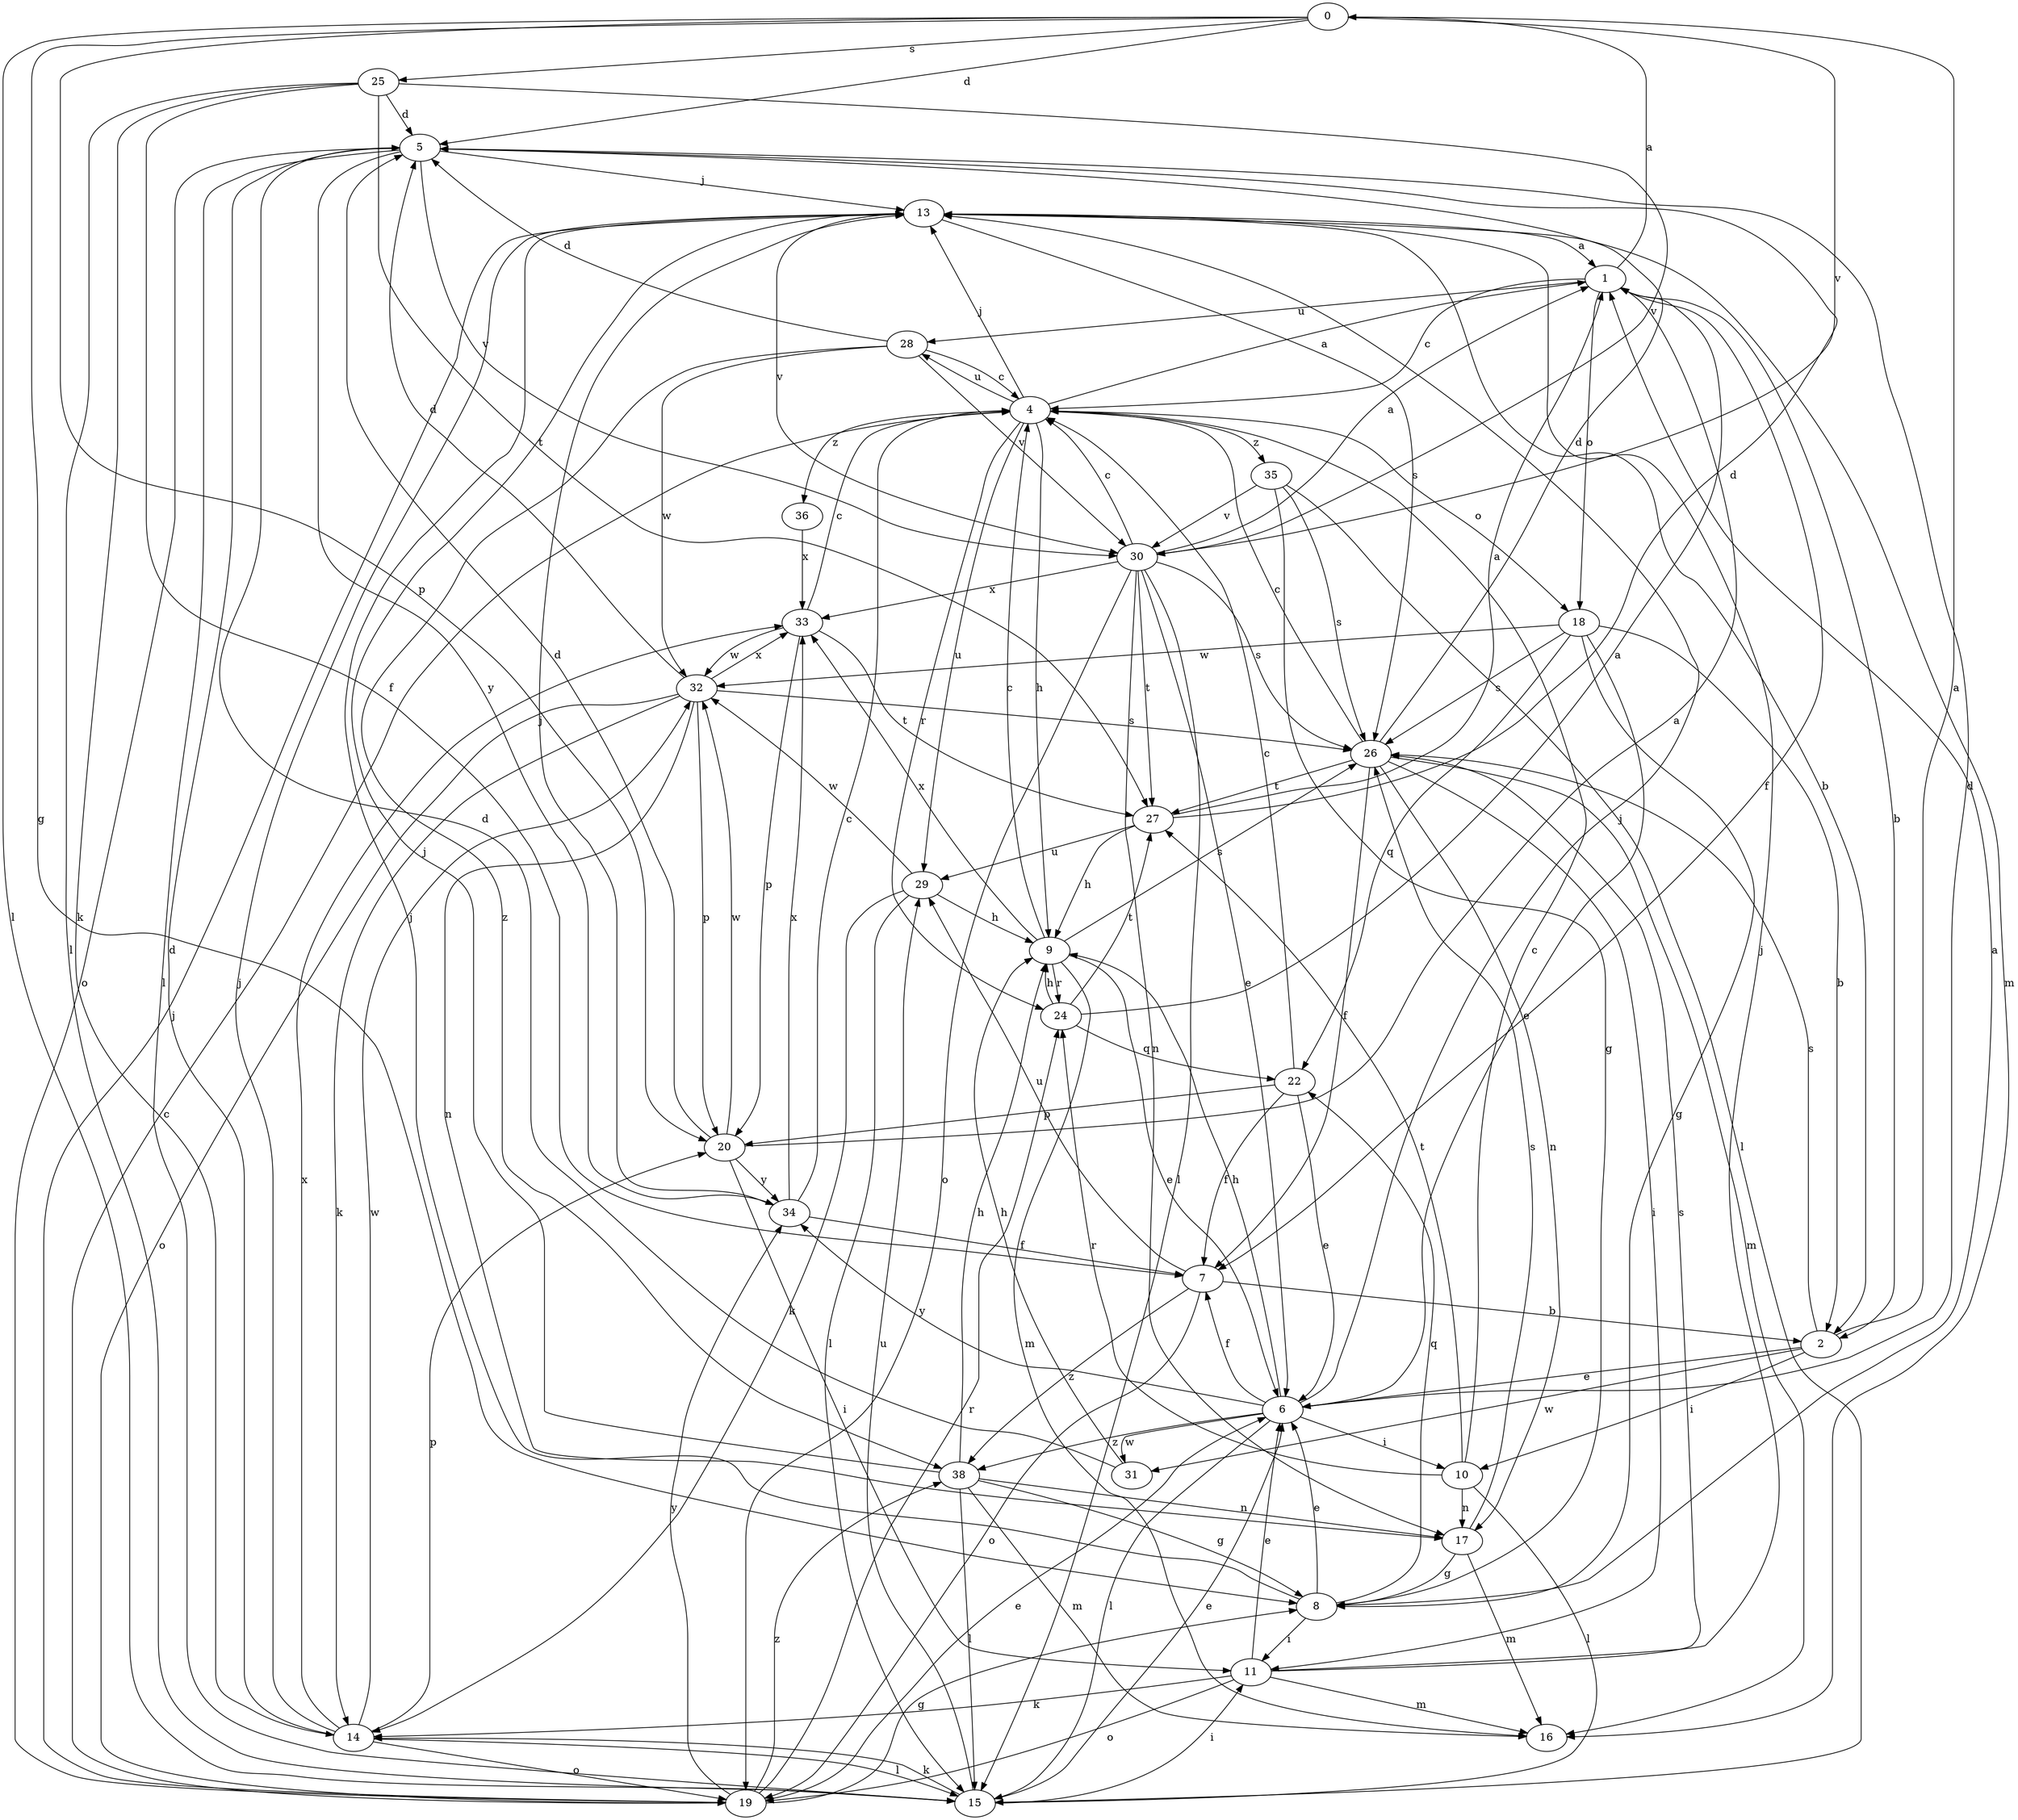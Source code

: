 strict digraph  {
0;
1;
2;
4;
5;
6;
7;
8;
9;
10;
11;
13;
14;
15;
16;
17;
18;
19;
20;
22;
24;
25;
26;
27;
28;
29;
30;
31;
32;
33;
34;
35;
36;
38;
0 -> 5  [label=d];
0 -> 8  [label=g];
0 -> 15  [label=l];
0 -> 20  [label=p];
0 -> 25  [label=s];
0 -> 30  [label=v];
1 -> 0  [label=a];
1 -> 2  [label=b];
1 -> 4  [label=c];
1 -> 7  [label=f];
1 -> 18  [label=o];
1 -> 28  [label=u];
2 -> 0  [label=a];
2 -> 6  [label=e];
2 -> 10  [label=i];
2 -> 26  [label=s];
2 -> 31  [label=w];
4 -> 1  [label=a];
4 -> 9  [label=h];
4 -> 13  [label=j];
4 -> 18  [label=o];
4 -> 24  [label=r];
4 -> 28  [label=u];
4 -> 29  [label=u];
4 -> 35  [label=z];
4 -> 36  [label=z];
5 -> 13  [label=j];
5 -> 15  [label=l];
5 -> 19  [label=o];
5 -> 30  [label=v];
5 -> 34  [label=y];
6 -> 5  [label=d];
6 -> 7  [label=f];
6 -> 9  [label=h];
6 -> 10  [label=i];
6 -> 13  [label=j];
6 -> 15  [label=l];
6 -> 31  [label=w];
6 -> 34  [label=y];
6 -> 38  [label=z];
7 -> 2  [label=b];
7 -> 19  [label=o];
7 -> 29  [label=u];
7 -> 38  [label=z];
8 -> 1  [label=a];
8 -> 6  [label=e];
8 -> 11  [label=i];
8 -> 13  [label=j];
8 -> 22  [label=q];
9 -> 4  [label=c];
9 -> 6  [label=e];
9 -> 16  [label=m];
9 -> 24  [label=r];
9 -> 26  [label=s];
9 -> 33  [label=x];
10 -> 4  [label=c];
10 -> 15  [label=l];
10 -> 17  [label=n];
10 -> 24  [label=r];
10 -> 27  [label=t];
11 -> 6  [label=e];
11 -> 13  [label=j];
11 -> 14  [label=k];
11 -> 16  [label=m];
11 -> 19  [label=o];
11 -> 26  [label=s];
13 -> 1  [label=a];
13 -> 2  [label=b];
13 -> 16  [label=m];
13 -> 26  [label=s];
13 -> 30  [label=v];
14 -> 5  [label=d];
14 -> 13  [label=j];
14 -> 15  [label=l];
14 -> 19  [label=o];
14 -> 20  [label=p];
14 -> 32  [label=w];
14 -> 33  [label=x];
15 -> 6  [label=e];
15 -> 11  [label=i];
15 -> 14  [label=k];
15 -> 29  [label=u];
17 -> 8  [label=g];
17 -> 16  [label=m];
17 -> 26  [label=s];
18 -> 2  [label=b];
18 -> 6  [label=e];
18 -> 8  [label=g];
18 -> 22  [label=q];
18 -> 26  [label=s];
18 -> 32  [label=w];
19 -> 4  [label=c];
19 -> 6  [label=e];
19 -> 8  [label=g];
19 -> 13  [label=j];
19 -> 24  [label=r];
19 -> 34  [label=y];
19 -> 38  [label=z];
20 -> 1  [label=a];
20 -> 5  [label=d];
20 -> 11  [label=i];
20 -> 32  [label=w];
20 -> 34  [label=y];
22 -> 4  [label=c];
22 -> 6  [label=e];
22 -> 7  [label=f];
22 -> 20  [label=p];
24 -> 1  [label=a];
24 -> 9  [label=h];
24 -> 22  [label=q];
24 -> 27  [label=t];
25 -> 5  [label=d];
25 -> 7  [label=f];
25 -> 14  [label=k];
25 -> 15  [label=l];
25 -> 27  [label=t];
25 -> 30  [label=v];
26 -> 4  [label=c];
26 -> 5  [label=d];
26 -> 7  [label=f];
26 -> 11  [label=i];
26 -> 16  [label=m];
26 -> 17  [label=n];
26 -> 27  [label=t];
27 -> 1  [label=a];
27 -> 5  [label=d];
27 -> 9  [label=h];
27 -> 29  [label=u];
28 -> 4  [label=c];
28 -> 5  [label=d];
28 -> 30  [label=v];
28 -> 32  [label=w];
28 -> 38  [label=z];
29 -> 9  [label=h];
29 -> 14  [label=k];
29 -> 15  [label=l];
29 -> 32  [label=w];
30 -> 1  [label=a];
30 -> 4  [label=c];
30 -> 6  [label=e];
30 -> 15  [label=l];
30 -> 17  [label=n];
30 -> 19  [label=o];
30 -> 26  [label=s];
30 -> 27  [label=t];
30 -> 33  [label=x];
31 -> 5  [label=d];
31 -> 9  [label=h];
32 -> 5  [label=d];
32 -> 14  [label=k];
32 -> 17  [label=n];
32 -> 19  [label=o];
32 -> 20  [label=p];
32 -> 26  [label=s];
32 -> 33  [label=x];
33 -> 4  [label=c];
33 -> 20  [label=p];
33 -> 27  [label=t];
33 -> 32  [label=w];
34 -> 4  [label=c];
34 -> 7  [label=f];
34 -> 13  [label=j];
34 -> 33  [label=x];
35 -> 8  [label=g];
35 -> 15  [label=l];
35 -> 26  [label=s];
35 -> 30  [label=v];
36 -> 33  [label=x];
38 -> 8  [label=g];
38 -> 9  [label=h];
38 -> 13  [label=j];
38 -> 15  [label=l];
38 -> 16  [label=m];
38 -> 17  [label=n];
}
